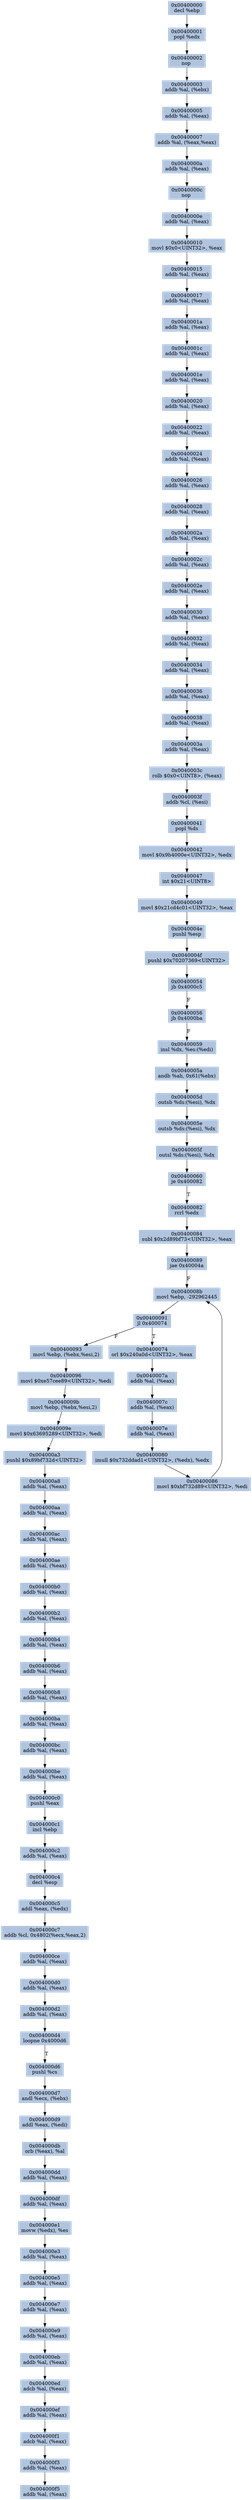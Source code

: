 digraph G {
node[shape=rectangle,style=filled,fillcolor=lightsteelblue,color=lightsteelblue]
bgcolor="transparent"
a0x00400000decl_ebp[label="0x00400000\ndecl %ebp"];
a0x00400001popl_edx[label="0x00400001\npopl %edx"];
a0x00400002nop_[label="0x00400002\nnop "];
a0x00400003addb_al_ebx_[label="0x00400003\naddb %al, (%ebx)"];
a0x00400005addb_al_eax_[label="0x00400005\naddb %al, (%eax)"];
a0x00400007addb_al_eaxeax_[label="0x00400007\naddb %al, (%eax,%eax)"];
a0x0040000aaddb_al_eax_[label="0x0040000a\naddb %al, (%eax)"];
a0x0040000cnop_[label="0x0040000c\nnop "];
a0x0040000eaddb_al_eax_[label="0x0040000e\naddb %al, (%eax)"];
a0x00400010movl_0x0UINT32_eax[label="0x00400010\nmovl $0x0<UINT32>, %eax"];
a0x00400015addb_al_eax_[label="0x00400015\naddb %al, (%eax)"];
a0x00400017addb_al_eax_[label="0x00400017\naddb %al, (%eax)"];
a0x0040001aaddb_al_eax_[label="0x0040001a\naddb %al, (%eax)"];
a0x0040001caddb_al_eax_[label="0x0040001c\naddb %al, (%eax)"];
a0x0040001eaddb_al_eax_[label="0x0040001e\naddb %al, (%eax)"];
a0x00400020addb_al_eax_[label="0x00400020\naddb %al, (%eax)"];
a0x00400022addb_al_eax_[label="0x00400022\naddb %al, (%eax)"];
a0x00400024addb_al_eax_[label="0x00400024\naddb %al, (%eax)"];
a0x00400026addb_al_eax_[label="0x00400026\naddb %al, (%eax)"];
a0x00400028addb_al_eax_[label="0x00400028\naddb %al, (%eax)"];
a0x0040002aaddb_al_eax_[label="0x0040002a\naddb %al, (%eax)"];
a0x0040002caddb_al_eax_[label="0x0040002c\naddb %al, (%eax)"];
a0x0040002eaddb_al_eax_[label="0x0040002e\naddb %al, (%eax)"];
a0x00400030addb_al_eax_[label="0x00400030\naddb %al, (%eax)"];
a0x00400032addb_al_eax_[label="0x00400032\naddb %al, (%eax)"];
a0x00400034addb_al_eax_[label="0x00400034\naddb %al, (%eax)"];
a0x00400036addb_al_eax_[label="0x00400036\naddb %al, (%eax)"];
a0x00400038addb_al_eax_[label="0x00400038\naddb %al, (%eax)"];
a0x0040003aaddb_al_eax_[label="0x0040003a\naddb %al, (%eax)"];
a0x0040003crolb_0x0UINT8_eax_[label="0x0040003c\nrolb $0x0<UINT8>, (%eax)"];
a0x0040003faddb_cl_esi_[label="0x0040003f\naddb %cl, (%esi)"];
a0x00400041popl_ds[label="0x00400041\npopl %ds"];
a0x00400042movl_0x9b4000eUINT32_edx[label="0x00400042\nmovl $0x9b4000e<UINT32>, %edx"];
a0x00400047int_0x21UINT8[label="0x00400047\nint $0x21<UINT8>"];
a0x00400049movl_0x21cd4c01UINT32_eax[label="0x00400049\nmovl $0x21cd4c01<UINT32>, %eax"];
a0x0040004epushl_esp[label="0x0040004e\npushl %esp"];
a0x0040004fpushl_0x70207369UINT32[label="0x0040004f\npushl $0x70207369<UINT32>"];
a0x00400054jb_0x4000c5[label="0x00400054\njb 0x4000c5"];
a0x00400056jb_0x4000ba[label="0x00400056\njb 0x4000ba"];
a0x00400059insl_dx_es_edi_[label="0x00400059\ninsl %dx, %es:(%edi)"];
a0x0040005aandb_ah_0x61ebx_[label="0x0040005a\nandb %ah, 0x61(%ebx)"];
a0x0040005doutsb_ds_esi__dx[label="0x0040005d\noutsb %ds:(%esi), %dx"];
a0x0040005eoutsb_ds_esi__dx[label="0x0040005e\noutsb %ds:(%esi), %dx"];
a0x0040005foutsl_ds_esi__dx[label="0x0040005f\noutsl %ds:(%esi), %dx"];
a0x00400060je_0x400082[label="0x00400060\nje 0x400082"];
a0x00400082rcrl_edx[label="0x00400082\nrcrl %edx"];
a0x00400084subl_0x2d89bf73UINT32_eax[label="0x00400084\nsubl $0x2d89bf73<UINT32>, %eax"];
a0x00400089jae_0x40004a[label="0x00400089\njae 0x40004a"];
a0x0040008bmovl_ebp__292962445[label="0x0040008b\nmovl %ebp, -292962445"];
a0x00400091jl_0x400074[label="0x00400091\njl 0x400074"];
a0x00400074orl_0x240a0dUINT32_eax[label="0x00400074\norl $0x240a0d<UINT32>, %eax"];
a0x0040007aaddb_al_eax_[label="0x0040007a\naddb %al, (%eax)"];
a0x0040007caddb_al_eax_[label="0x0040007c\naddb %al, (%eax)"];
a0x0040007eaddb_al_eax_[label="0x0040007e\naddb %al, (%eax)"];
a0x00400080imull_0x732ddad1UINT32_edx__edx[label="0x00400080\nimull $0x732ddad1<UINT32>, (%edx), %edx"];
a0x00400086movl_0xbf732d89UINT32_edi[label="0x00400086\nmovl $0xbf732d89<UINT32>, %edi"];
a0x00400093movl_ebp_ebxesi2_[label="0x00400093\nmovl %ebp, (%ebx,%esi,2)"];
a0x00400096movl_0xe57cee89UINT32_edi[label="0x00400096\nmovl $0xe57cee89<UINT32>, %edi"];
a0x0040009bmovl_ebp_ebxesi2_[label="0x0040009b\nmovl %ebp, (%ebx,%esi,2)"];
a0x0040009emovl_0x63695289UINT32_edi[label="0x0040009e\nmovl $0x63695289<UINT32>, %edi"];
a0x004000a3pushl_0x89bf732dUINT32[label="0x004000a3\npushl $0x89bf732d<UINT32>"];
a0x004000a8addb_al_eax_[label="0x004000a8\naddb %al, (%eax)"];
a0x004000aaaddb_al_eax_[label="0x004000aa\naddb %al, (%eax)"];
a0x004000acaddb_al_eax_[label="0x004000ac\naddb %al, (%eax)"];
a0x004000aeaddb_al_eax_[label="0x004000ae\naddb %al, (%eax)"];
a0x004000b0addb_al_eax_[label="0x004000b0\naddb %al, (%eax)"];
a0x004000b2addb_al_eax_[label="0x004000b2\naddb %al, (%eax)"];
a0x004000b4addb_al_eax_[label="0x004000b4\naddb %al, (%eax)"];
a0x004000b6addb_al_eax_[label="0x004000b6\naddb %al, (%eax)"];
a0x004000b8addb_al_eax_[label="0x004000b8\naddb %al, (%eax)"];
a0x004000baaddb_al_eax_[label="0x004000ba\naddb %al, (%eax)"];
a0x004000bcaddb_al_eax_[label="0x004000bc\naddb %al, (%eax)"];
a0x004000beaddb_al_eax_[label="0x004000be\naddb %al, (%eax)"];
a0x004000c0pushl_eax[label="0x004000c0\npushl %eax"];
a0x004000c1incl_ebp[label="0x004000c1\nincl %ebp"];
a0x004000c2addb_al_eax_[label="0x004000c2\naddb %al, (%eax)"];
a0x004000c4decl_esp[label="0x004000c4\ndecl %esp"];
a0x004000c5addl_eax_edx_[label="0x004000c5\naddl %eax, (%edx)"];
a0x004000c7addb_cl_0x4802ecxeax2_[label="0x004000c7\naddb %cl, 0x4802(%ecx,%eax,2)"];
a0x004000ceaddb_al_eax_[label="0x004000ce\naddb %al, (%eax)"];
a0x004000d0addb_al_eax_[label="0x004000d0\naddb %al, (%eax)"];
a0x004000d2addb_al_eax_[label="0x004000d2\naddb %al, (%eax)"];
a0x004000d4loopne_0x4000d6[label="0x004000d4\nloopne 0x4000d6"];
a0x004000d6pushl_cs[label="0x004000d6\npushl %cs"];
a0x004000d7andl_ecx_ebx_[label="0x004000d7\nandl %ecx, (%ebx)"];
a0x004000d9addl_eax_edi_[label="0x004000d9\naddl %eax, (%edi)"];
a0x004000dborb_eax__al[label="0x004000db\norb (%eax), %al"];
a0x004000ddaddb_al_eax_[label="0x004000dd\naddb %al, (%eax)"];
a0x004000dfaddb_al_eax_[label="0x004000df\naddb %al, (%eax)"];
a0x004000e1movw_edx__es[label="0x004000e1\nmovw (%edx), %es"];
a0x004000e3addb_al_eax_[label="0x004000e3\naddb %al, (%eax)"];
a0x004000e5addb_al_eax_[label="0x004000e5\naddb %al, (%eax)"];
a0x004000e7addb_al_eax_[label="0x004000e7\naddb %al, (%eax)"];
a0x004000e9addb_al_eax_[label="0x004000e9\naddb %al, (%eax)"];
a0x004000ebaddb_al_eax_[label="0x004000eb\naddb %al, (%eax)"];
a0x004000edadcb_al_eax_[label="0x004000ed\nadcb %al, (%eax)"];
a0x004000efaddb_al_eax_[label="0x004000ef\naddb %al, (%eax)"];
a0x004000f1adcb_al_eax_[label="0x004000f1\nadcb %al, (%eax)"];
a0x004000f3addb_al_eax_[label="0x004000f3\naddb %al, (%eax)"];
a0x004000f5addb_al_eax_[label="0x004000f5\naddb %al, (%eax)"];
a0x00400000decl_ebp -> a0x00400001popl_edx [color="#000000"];
a0x00400001popl_edx -> a0x00400002nop_ [color="#000000"];
a0x00400002nop_ -> a0x00400003addb_al_ebx_ [color="#000000"];
a0x00400003addb_al_ebx_ -> a0x00400005addb_al_eax_ [color="#000000"];
a0x00400005addb_al_eax_ -> a0x00400007addb_al_eaxeax_ [color="#000000"];
a0x00400007addb_al_eaxeax_ -> a0x0040000aaddb_al_eax_ [color="#000000"];
a0x0040000aaddb_al_eax_ -> a0x0040000cnop_ [color="#000000"];
a0x0040000cnop_ -> a0x0040000eaddb_al_eax_ [color="#000000"];
a0x0040000eaddb_al_eax_ -> a0x00400010movl_0x0UINT32_eax [color="#000000"];
a0x00400010movl_0x0UINT32_eax -> a0x00400015addb_al_eax_ [color="#000000"];
a0x00400015addb_al_eax_ -> a0x00400017addb_al_eax_ [color="#000000"];
a0x00400017addb_al_eax_ -> a0x0040001aaddb_al_eax_ [color="#000000"];
a0x0040001aaddb_al_eax_ -> a0x0040001caddb_al_eax_ [color="#000000"];
a0x0040001caddb_al_eax_ -> a0x0040001eaddb_al_eax_ [color="#000000"];
a0x0040001eaddb_al_eax_ -> a0x00400020addb_al_eax_ [color="#000000"];
a0x00400020addb_al_eax_ -> a0x00400022addb_al_eax_ [color="#000000"];
a0x00400022addb_al_eax_ -> a0x00400024addb_al_eax_ [color="#000000"];
a0x00400024addb_al_eax_ -> a0x00400026addb_al_eax_ [color="#000000"];
a0x00400026addb_al_eax_ -> a0x00400028addb_al_eax_ [color="#000000"];
a0x00400028addb_al_eax_ -> a0x0040002aaddb_al_eax_ [color="#000000"];
a0x0040002aaddb_al_eax_ -> a0x0040002caddb_al_eax_ [color="#000000"];
a0x0040002caddb_al_eax_ -> a0x0040002eaddb_al_eax_ [color="#000000"];
a0x0040002eaddb_al_eax_ -> a0x00400030addb_al_eax_ [color="#000000"];
a0x00400030addb_al_eax_ -> a0x00400032addb_al_eax_ [color="#000000"];
a0x00400032addb_al_eax_ -> a0x00400034addb_al_eax_ [color="#000000"];
a0x00400034addb_al_eax_ -> a0x00400036addb_al_eax_ [color="#000000"];
a0x00400036addb_al_eax_ -> a0x00400038addb_al_eax_ [color="#000000"];
a0x00400038addb_al_eax_ -> a0x0040003aaddb_al_eax_ [color="#000000"];
a0x0040003aaddb_al_eax_ -> a0x0040003crolb_0x0UINT8_eax_ [color="#000000"];
a0x0040003crolb_0x0UINT8_eax_ -> a0x0040003faddb_cl_esi_ [color="#000000"];
a0x0040003faddb_cl_esi_ -> a0x00400041popl_ds [color="#000000"];
a0x00400041popl_ds -> a0x00400042movl_0x9b4000eUINT32_edx [color="#000000"];
a0x00400042movl_0x9b4000eUINT32_edx -> a0x00400047int_0x21UINT8 [color="#000000"];
a0x00400047int_0x21UINT8 -> a0x00400049movl_0x21cd4c01UINT32_eax [color="#000000"];
a0x00400049movl_0x21cd4c01UINT32_eax -> a0x0040004epushl_esp [color="#000000"];
a0x0040004epushl_esp -> a0x0040004fpushl_0x70207369UINT32 [color="#000000"];
a0x0040004fpushl_0x70207369UINT32 -> a0x00400054jb_0x4000c5 [color="#000000"];
a0x00400054jb_0x4000c5 -> a0x00400056jb_0x4000ba [color="#000000",label="F"];
a0x00400056jb_0x4000ba -> a0x00400059insl_dx_es_edi_ [color="#000000",label="F"];
a0x00400059insl_dx_es_edi_ -> a0x0040005aandb_ah_0x61ebx_ [color="#000000"];
a0x0040005aandb_ah_0x61ebx_ -> a0x0040005doutsb_ds_esi__dx [color="#000000"];
a0x0040005doutsb_ds_esi__dx -> a0x0040005eoutsb_ds_esi__dx [color="#000000"];
a0x0040005eoutsb_ds_esi__dx -> a0x0040005foutsl_ds_esi__dx [color="#000000"];
a0x0040005foutsl_ds_esi__dx -> a0x00400060je_0x400082 [color="#000000"];
a0x00400060je_0x400082 -> a0x00400082rcrl_edx [color="#000000",label="T"];
a0x00400082rcrl_edx -> a0x00400084subl_0x2d89bf73UINT32_eax [color="#000000"];
a0x00400084subl_0x2d89bf73UINT32_eax -> a0x00400089jae_0x40004a [color="#000000"];
a0x00400089jae_0x40004a -> a0x0040008bmovl_ebp__292962445 [color="#000000",label="F"];
a0x0040008bmovl_ebp__292962445 -> a0x00400091jl_0x400074 [color="#000000"];
a0x00400091jl_0x400074 -> a0x00400074orl_0x240a0dUINT32_eax [color="#000000",label="T"];
a0x00400074orl_0x240a0dUINT32_eax -> a0x0040007aaddb_al_eax_ [color="#000000"];
a0x0040007aaddb_al_eax_ -> a0x0040007caddb_al_eax_ [color="#000000"];
a0x0040007caddb_al_eax_ -> a0x0040007eaddb_al_eax_ [color="#000000"];
a0x0040007eaddb_al_eax_ -> a0x00400080imull_0x732ddad1UINT32_edx__edx [color="#000000"];
a0x00400080imull_0x732ddad1UINT32_edx__edx -> a0x00400086movl_0xbf732d89UINT32_edi [color="#000000"];
a0x00400086movl_0xbf732d89UINT32_edi -> a0x0040008bmovl_ebp__292962445 [color="#000000"];
a0x00400091jl_0x400074 -> a0x00400093movl_ebp_ebxesi2_ [color="#000000",label="F"];
a0x00400093movl_ebp_ebxesi2_ -> a0x00400096movl_0xe57cee89UINT32_edi [color="#000000"];
a0x00400096movl_0xe57cee89UINT32_edi -> a0x0040009bmovl_ebp_ebxesi2_ [color="#000000"];
a0x0040009bmovl_ebp_ebxesi2_ -> a0x0040009emovl_0x63695289UINT32_edi [color="#000000"];
a0x0040009emovl_0x63695289UINT32_edi -> a0x004000a3pushl_0x89bf732dUINT32 [color="#000000"];
a0x004000a3pushl_0x89bf732dUINT32 -> a0x004000a8addb_al_eax_ [color="#000000"];
a0x004000a8addb_al_eax_ -> a0x004000aaaddb_al_eax_ [color="#000000"];
a0x004000aaaddb_al_eax_ -> a0x004000acaddb_al_eax_ [color="#000000"];
a0x004000acaddb_al_eax_ -> a0x004000aeaddb_al_eax_ [color="#000000"];
a0x004000aeaddb_al_eax_ -> a0x004000b0addb_al_eax_ [color="#000000"];
a0x004000b0addb_al_eax_ -> a0x004000b2addb_al_eax_ [color="#000000"];
a0x004000b2addb_al_eax_ -> a0x004000b4addb_al_eax_ [color="#000000"];
a0x004000b4addb_al_eax_ -> a0x004000b6addb_al_eax_ [color="#000000"];
a0x004000b6addb_al_eax_ -> a0x004000b8addb_al_eax_ [color="#000000"];
a0x004000b8addb_al_eax_ -> a0x004000baaddb_al_eax_ [color="#000000"];
a0x004000baaddb_al_eax_ -> a0x004000bcaddb_al_eax_ [color="#000000"];
a0x004000bcaddb_al_eax_ -> a0x004000beaddb_al_eax_ [color="#000000"];
a0x004000beaddb_al_eax_ -> a0x004000c0pushl_eax [color="#000000"];
a0x004000c0pushl_eax -> a0x004000c1incl_ebp [color="#000000"];
a0x004000c1incl_ebp -> a0x004000c2addb_al_eax_ [color="#000000"];
a0x004000c2addb_al_eax_ -> a0x004000c4decl_esp [color="#000000"];
a0x004000c4decl_esp -> a0x004000c5addl_eax_edx_ [color="#000000"];
a0x004000c5addl_eax_edx_ -> a0x004000c7addb_cl_0x4802ecxeax2_ [color="#000000"];
a0x004000c7addb_cl_0x4802ecxeax2_ -> a0x004000ceaddb_al_eax_ [color="#000000"];
a0x004000ceaddb_al_eax_ -> a0x004000d0addb_al_eax_ [color="#000000"];
a0x004000d0addb_al_eax_ -> a0x004000d2addb_al_eax_ [color="#000000"];
a0x004000d2addb_al_eax_ -> a0x004000d4loopne_0x4000d6 [color="#000000"];
a0x004000d4loopne_0x4000d6 -> a0x004000d6pushl_cs [color="#000000",label="T"];
a0x004000d6pushl_cs -> a0x004000d7andl_ecx_ebx_ [color="#000000"];
a0x004000d7andl_ecx_ebx_ -> a0x004000d9addl_eax_edi_ [color="#000000"];
a0x004000d9addl_eax_edi_ -> a0x004000dborb_eax__al [color="#000000"];
a0x004000dborb_eax__al -> a0x004000ddaddb_al_eax_ [color="#000000"];
a0x004000ddaddb_al_eax_ -> a0x004000dfaddb_al_eax_ [color="#000000"];
a0x004000dfaddb_al_eax_ -> a0x004000e1movw_edx__es [color="#000000"];
a0x004000e1movw_edx__es -> a0x004000e3addb_al_eax_ [color="#000000"];
a0x004000e3addb_al_eax_ -> a0x004000e5addb_al_eax_ [color="#000000"];
a0x004000e5addb_al_eax_ -> a0x004000e7addb_al_eax_ [color="#000000"];
a0x004000e7addb_al_eax_ -> a0x004000e9addb_al_eax_ [color="#000000"];
a0x004000e9addb_al_eax_ -> a0x004000ebaddb_al_eax_ [color="#000000"];
a0x004000ebaddb_al_eax_ -> a0x004000edadcb_al_eax_ [color="#000000"];
a0x004000edadcb_al_eax_ -> a0x004000efaddb_al_eax_ [color="#000000"];
a0x004000efaddb_al_eax_ -> a0x004000f1adcb_al_eax_ [color="#000000"];
a0x004000f1adcb_al_eax_ -> a0x004000f3addb_al_eax_ [color="#000000"];
a0x004000f3addb_al_eax_ -> a0x004000f5addb_al_eax_ [color="#000000"];
}
